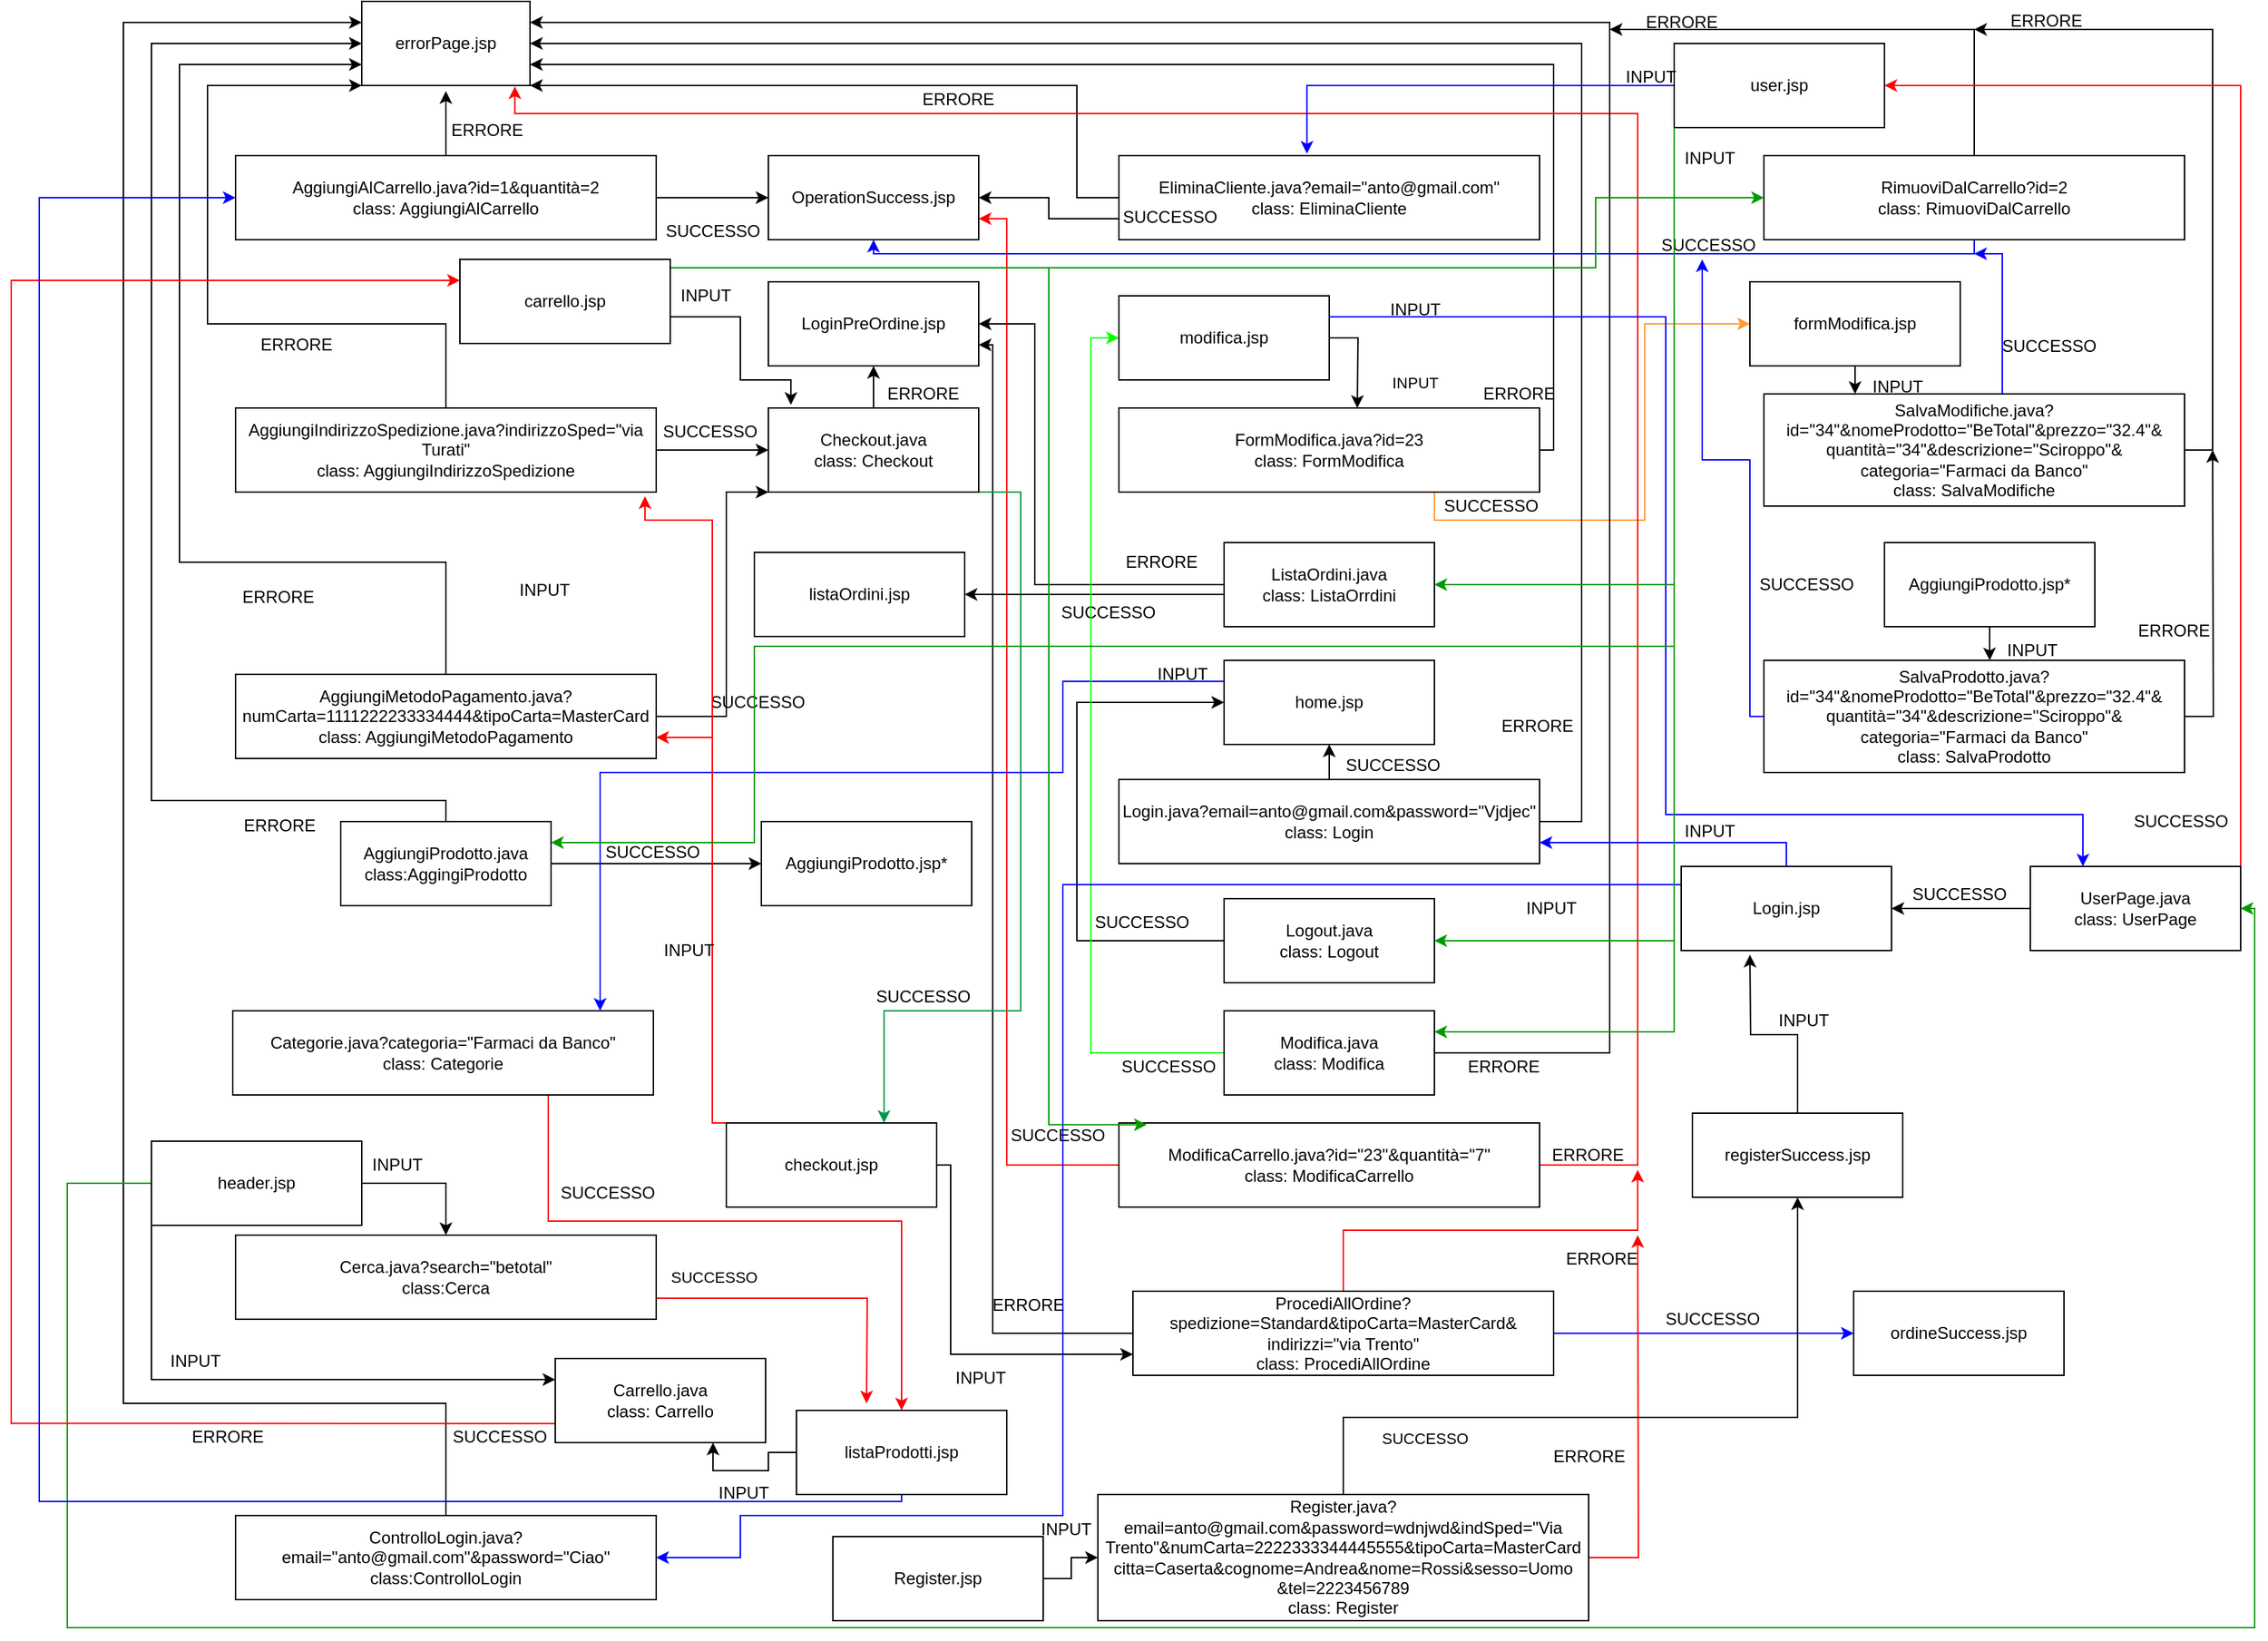 <mxfile version="13.5.3" type="device"><diagram id="qwDtFPv2YjQLfPh1vSu6" name="Page-1"><mxGraphModel dx="2076" dy="1136" grid="1" gridSize="10" guides="1" tooltips="1" connect="1" arrows="1" fold="1" page="1" pageScale="1" pageWidth="827" pageHeight="1169" math="0" shadow="0"><root><mxCell id="0"/><mxCell id="1" parent="0"/><mxCell id="EJEyVJTeIfEaGGzF9Opo-3" style="edgeStyle=orthogonalEdgeStyle;rounded=0;orthogonalLoop=1;jettySize=auto;html=1;" parent="1" source="EJEyVJTeIfEaGGzF9Opo-1" edge="1"><mxGeometry relative="1" as="geometry"><mxPoint x="360" y="64" as="targetPoint"/></mxGeometry></mxCell><mxCell id="EJEyVJTeIfEaGGzF9Opo-6" style="edgeStyle=orthogonalEdgeStyle;rounded=0;orthogonalLoop=1;jettySize=auto;html=1;entryX=0;entryY=0.5;entryDx=0;entryDy=0;" parent="1" source="EJEyVJTeIfEaGGzF9Opo-1" target="EJEyVJTeIfEaGGzF9Opo-5" edge="1"><mxGeometry relative="1" as="geometry"/></mxCell><mxCell id="EJEyVJTeIfEaGGzF9Opo-1" value="AggiungiAlCarrello.java?id=1&amp;amp;quantità=2&lt;br&gt;class: AggiungiAlCarrello" style="rounded=0;whiteSpace=wrap;html=1;" parent="1" vertex="1"><mxGeometry x="210" y="110" width="300" height="60" as="geometry"/></mxCell><mxCell id="EJEyVJTeIfEaGGzF9Opo-2" value="errorPage.jsp" style="rounded=0;whiteSpace=wrap;html=1;" parent="1" vertex="1"><mxGeometry x="300" width="120" height="60" as="geometry"/></mxCell><mxCell id="EJEyVJTeIfEaGGzF9Opo-4" value="ERRORE" style="text;html=1;align=center;verticalAlign=middle;resizable=0;points=[];autosize=1;" parent="1" vertex="1"><mxGeometry x="354" y="82" width="70" height="20" as="geometry"/></mxCell><mxCell id="EJEyVJTeIfEaGGzF9Opo-5" value="OperationSuccess.jsp" style="rounded=0;whiteSpace=wrap;html=1;" parent="1" vertex="1"><mxGeometry x="590" y="110" width="150" height="60" as="geometry"/></mxCell><mxCell id="EJEyVJTeIfEaGGzF9Opo-24" style="edgeStyle=orthogonalEdgeStyle;rounded=0;orthogonalLoop=1;jettySize=auto;html=1;entryX=0;entryY=0.5;entryDx=0;entryDy=0;" parent="1" source="EJEyVJTeIfEaGGzF9Opo-7" target="EJEyVJTeIfEaGGzF9Opo-23" edge="1"><mxGeometry relative="1" as="geometry"/></mxCell><mxCell id="EJEyVJTeIfEaGGzF9Opo-26" style="edgeStyle=orthogonalEdgeStyle;rounded=0;orthogonalLoop=1;jettySize=auto;html=1;entryX=0;entryY=1;entryDx=0;entryDy=0;" parent="1" source="EJEyVJTeIfEaGGzF9Opo-7" target="EJEyVJTeIfEaGGzF9Opo-2" edge="1"><mxGeometry relative="1" as="geometry"><Array as="points"><mxPoint x="360" y="230"/><mxPoint x="190" y="230"/><mxPoint x="190" y="60"/></Array></mxGeometry></mxCell><mxCell id="EJEyVJTeIfEaGGzF9Opo-7" value="AggiungiIndirizzoSpedizione.java?indirizzoSped=&quot;via Turati&quot;&lt;br&gt;class: AggiungiIndirizzoSpedizione" style="rounded=0;whiteSpace=wrap;html=1;" parent="1" vertex="1"><mxGeometry x="210" y="290" width="300" height="60" as="geometry"/></mxCell><mxCell id="EJEyVJTeIfEaGGzF9Opo-28" style="edgeStyle=orthogonalEdgeStyle;rounded=0;orthogonalLoop=1;jettySize=auto;html=1;entryX=0;entryY=0.75;entryDx=0;entryDy=0;exitX=0.5;exitY=0;exitDx=0;exitDy=0;" parent="1" source="EJEyVJTeIfEaGGzF9Opo-8" target="EJEyVJTeIfEaGGzF9Opo-2" edge="1"><mxGeometry relative="1" as="geometry"><mxPoint x="140" y="180" as="targetPoint"/><Array as="points"><mxPoint x="360" y="400"/><mxPoint x="170" y="400"/><mxPoint x="170" y="45"/></Array></mxGeometry></mxCell><mxCell id="EJEyVJTeIfEaGGzF9Opo-29" style="edgeStyle=orthogonalEdgeStyle;rounded=0;orthogonalLoop=1;jettySize=auto;html=1;entryX=0;entryY=1;entryDx=0;entryDy=0;" parent="1" source="EJEyVJTeIfEaGGzF9Opo-8" target="EJEyVJTeIfEaGGzF9Opo-23" edge="1"><mxGeometry relative="1" as="geometry"><Array as="points"><mxPoint x="560" y="510"/><mxPoint x="560" y="350"/></Array></mxGeometry></mxCell><mxCell id="EJEyVJTeIfEaGGzF9Opo-8" value="AggiungiMetodoPagamento.java?numCarta=1111222233334444&amp;amp;tipoCarta=MasterCard&lt;br&gt;class: AggiungiMetodoPagamento" style="rounded=0;whiteSpace=wrap;html=1;" parent="1" vertex="1"><mxGeometry x="210" y="480" width="300" height="60" as="geometry"/></mxCell><mxCell id="EJEyVJTeIfEaGGzF9Opo-9" value="SUCCESSO" style="text;html=1;align=center;verticalAlign=middle;resizable=0;points=[];autosize=1;" parent="1" vertex="1"><mxGeometry x="510" y="154" width="80" height="20" as="geometry"/></mxCell><mxCell id="TUQF8nTXsK0j0WPKvntI-4" style="edgeStyle=orthogonalEdgeStyle;rounded=0;orthogonalLoop=1;jettySize=auto;html=1;strokeColor=#FF0000;exitX=0.75;exitY=1;exitDx=0;exitDy=0;" parent="1" source="EJEyVJTeIfEaGGzF9Opo-10" target="EJEyVJTeIfEaGGzF9Opo-145" edge="1"><mxGeometry relative="1" as="geometry"><Array as="points"><mxPoint x="433" y="870"/><mxPoint x="685" y="870"/></Array></mxGeometry></mxCell><mxCell id="EJEyVJTeIfEaGGzF9Opo-10" value="Categorie.java?categoria=&quot;Farmaci da Banco&quot;&lt;br&gt;class: Categorie" style="rounded=0;whiteSpace=wrap;html=1;" parent="1" vertex="1"><mxGeometry x="208" y="720" width="300" height="60" as="geometry"/></mxCell><mxCell id="TUQF8nTXsK0j0WPKvntI-6" style="edgeStyle=orthogonalEdgeStyle;rounded=0;orthogonalLoop=1;jettySize=auto;html=1;exitX=1;exitY=0.75;exitDx=0;exitDy=0;strokeColor=#FF0000;" parent="1" source="EJEyVJTeIfEaGGzF9Opo-11" edge="1"><mxGeometry relative="1" as="geometry"><mxPoint x="660" y="1000" as="targetPoint"/></mxGeometry></mxCell><mxCell id="TUQF8nTXsK0j0WPKvntI-7" value="SUCCESSO" style="edgeLabel;html=1;align=center;verticalAlign=middle;resizable=0;points=[];" parent="TUQF8nTXsK0j0WPKvntI-6" vertex="1" connectable="0"><mxGeometry x="0.402" y="-127" relative="1" as="geometry"><mxPoint x="17" y="-22.14" as="offset"/></mxGeometry></mxCell><mxCell id="EJEyVJTeIfEaGGzF9Opo-11" value="Cerca.java?search=&quot;betotal&quot;&lt;br&gt;class:Cerca" style="rounded=0;whiteSpace=wrap;html=1;" parent="1" vertex="1"><mxGeometry x="210" y="880" width="300" height="60" as="geometry"/></mxCell><mxCell id="EJEyVJTeIfEaGGzF9Opo-41" style="edgeStyle=orthogonalEdgeStyle;rounded=0;orthogonalLoop=1;jettySize=auto;html=1;entryX=0;entryY=0.25;entryDx=0;entryDy=0;exitX=0.5;exitY=0;exitDx=0;exitDy=0;" parent="1" source="EJEyVJTeIfEaGGzF9Opo-12" target="EJEyVJTeIfEaGGzF9Opo-2" edge="1"><mxGeometry relative="1" as="geometry"><mxPoint x="120" y="180" as="targetPoint"/><Array as="points"><mxPoint x="360" y="1000"/><mxPoint x="130" y="1000"/><mxPoint x="130" y="15"/></Array></mxGeometry></mxCell><mxCell id="EJEyVJTeIfEaGGzF9Opo-12" value="ControlloLogin.java?email=&quot;anto@gmail.com&quot;&amp;amp;password=&quot;Ciao&quot;&lt;br&gt;class:ControlloLogin" style="rounded=0;whiteSpace=wrap;html=1;" parent="1" vertex="1"><mxGeometry x="210" y="1080" width="300" height="60" as="geometry"/></mxCell><mxCell id="EJEyVJTeIfEaGGzF9Opo-43" style="edgeStyle=orthogonalEdgeStyle;rounded=0;orthogonalLoop=1;jettySize=auto;html=1;entryX=1;entryY=1;entryDx=0;entryDy=0;" parent="1" source="EJEyVJTeIfEaGGzF9Opo-13" target="EJEyVJTeIfEaGGzF9Opo-2" edge="1"><mxGeometry relative="1" as="geometry"><mxPoint x="420" y="10" as="targetPoint"/><Array as="points"><mxPoint x="810" y="140"/><mxPoint x="810" y="60"/></Array></mxGeometry></mxCell><mxCell id="EJEyVJTeIfEaGGzF9Opo-45" style="edgeStyle=orthogonalEdgeStyle;rounded=0;orthogonalLoop=1;jettySize=auto;html=1;entryX=1;entryY=0.5;entryDx=0;entryDy=0;exitX=0;exitY=0.75;exitDx=0;exitDy=0;" parent="1" source="EJEyVJTeIfEaGGzF9Opo-13" target="EJEyVJTeIfEaGGzF9Opo-5" edge="1"><mxGeometry relative="1" as="geometry"/></mxCell><mxCell id="EJEyVJTeIfEaGGzF9Opo-13" value="EliminaCliente.java?email=&quot;anto@gmail.com&quot;&lt;br&gt;class: EliminaCliente" style="rounded=0;whiteSpace=wrap;html=1;" parent="1" vertex="1"><mxGeometry x="840" y="110" width="300" height="60" as="geometry"/></mxCell><mxCell id="EJEyVJTeIfEaGGzF9Opo-47" style="edgeStyle=orthogonalEdgeStyle;rounded=0;orthogonalLoop=1;jettySize=auto;html=1;entryX=1;entryY=0.75;entryDx=0;entryDy=0;" parent="1" source="EJEyVJTeIfEaGGzF9Opo-14" target="EJEyVJTeIfEaGGzF9Opo-2" edge="1"><mxGeometry relative="1" as="geometry"><Array as="points"><mxPoint x="1150" y="320"/><mxPoint x="1150" y="45"/></Array></mxGeometry></mxCell><mxCell id="TUQF8nTXsK0j0WPKvntI-11" style="edgeStyle=orthogonalEdgeStyle;rounded=0;orthogonalLoop=1;jettySize=auto;html=1;entryX=0;entryY=0.5;entryDx=0;entryDy=0;exitX=0.75;exitY=1;exitDx=0;exitDy=0;strokeColor=#FF9933;" parent="1" source="EJEyVJTeIfEaGGzF9Opo-14" target="EJEyVJTeIfEaGGzF9Opo-110" edge="1"><mxGeometry relative="1" as="geometry"/></mxCell><mxCell id="EJEyVJTeIfEaGGzF9Opo-14" value="FormModifica.java?id=23&lt;br&gt;class: FormModifica" style="rounded=0;whiteSpace=wrap;html=1;" parent="1" vertex="1"><mxGeometry x="840" y="290" width="300" height="60" as="geometry"/></mxCell><mxCell id="EJEyVJTeIfEaGGzF9Opo-54" style="edgeStyle=orthogonalEdgeStyle;rounded=0;orthogonalLoop=1;jettySize=auto;html=1;entryX=0.5;entryY=1;entryDx=0;entryDy=0;" parent="1" source="EJEyVJTeIfEaGGzF9Opo-15" target="EJEyVJTeIfEaGGzF9Opo-53" edge="1"><mxGeometry relative="1" as="geometry"/></mxCell><mxCell id="EJEyVJTeIfEaGGzF9Opo-56" style="edgeStyle=orthogonalEdgeStyle;rounded=0;orthogonalLoop=1;jettySize=auto;html=1;entryX=1;entryY=0.5;entryDx=0;entryDy=0;" parent="1" source="EJEyVJTeIfEaGGzF9Opo-15" target="EJEyVJTeIfEaGGzF9Opo-2" edge="1"><mxGeometry relative="1" as="geometry"><Array as="points"><mxPoint x="1170" y="585"/><mxPoint x="1170" y="30"/></Array></mxGeometry></mxCell><mxCell id="EJEyVJTeIfEaGGzF9Opo-15" value="Login.java?email=anto@gmail.com&amp;amp;password=&quot;Vjdjec&quot;&lt;br&gt;class: Login" style="rounded=0;whiteSpace=wrap;html=1;" parent="1" vertex="1"><mxGeometry x="840" y="555" width="300" height="60" as="geometry"/></mxCell><mxCell id="EJEyVJTeIfEaGGzF9Opo-67" style="edgeStyle=orthogonalEdgeStyle;rounded=0;orthogonalLoop=1;jettySize=auto;html=1;entryX=1;entryY=0.75;entryDx=0;entryDy=0;strokeColor=#FF0000;" parent="1" source="EJEyVJTeIfEaGGzF9Opo-16" target="EJEyVJTeIfEaGGzF9Opo-5" edge="1"><mxGeometry relative="1" as="geometry"><mxPoint x="740" y="470" as="targetPoint"/><Array as="points"><mxPoint x="760" y="830"/><mxPoint x="760" y="155"/></Array></mxGeometry></mxCell><mxCell id="EJEyVJTeIfEaGGzF9Opo-70" style="edgeStyle=orthogonalEdgeStyle;rounded=0;orthogonalLoop=1;jettySize=auto;html=1;strokeColor=#FF0000;entryX=0.91;entryY=1.01;entryDx=0;entryDy=0;entryPerimeter=0;" parent="1" source="EJEyVJTeIfEaGGzF9Opo-16" target="EJEyVJTeIfEaGGzF9Opo-2" edge="1"><mxGeometry relative="1" as="geometry"><mxPoint x="980" y="200" as="targetPoint"/><Array as="points"><mxPoint x="1210" y="830"/><mxPoint x="1210" y="80"/><mxPoint x="409" y="80"/></Array></mxGeometry></mxCell><mxCell id="EJEyVJTeIfEaGGzF9Opo-16" value="ModificaCarrello.java?id=&quot;23&quot;&amp;amp;quantità=&quot;7&quot;&lt;br&gt;class: ModificaCarrello" style="rounded=0;whiteSpace=wrap;html=1;" parent="1" vertex="1"><mxGeometry x="840" y="800" width="300" height="60" as="geometry"/></mxCell><mxCell id="EJEyVJTeIfEaGGzF9Opo-72" style="edgeStyle=orthogonalEdgeStyle;rounded=0;orthogonalLoop=1;jettySize=auto;html=1;strokeColor=#000000;entryX=1;entryY=0.75;entryDx=0;entryDy=0;" parent="1" source="EJEyVJTeIfEaGGzF9Opo-17" target="EJEyVJTeIfEaGGzF9Opo-38" edge="1"><mxGeometry relative="1" as="geometry"><mxPoint x="740" y="580" as="targetPoint"/><Array as="points"><mxPoint x="750" y="950"/><mxPoint x="750" y="245"/></Array></mxGeometry></mxCell><mxCell id="EJEyVJTeIfEaGGzF9Opo-76" style="edgeStyle=orthogonalEdgeStyle;rounded=0;orthogonalLoop=1;jettySize=auto;html=1;entryX=1.014;entryY=1.02;entryDx=0;entryDy=0;entryPerimeter=0;strokeColor=#FF0000;" parent="1" source="EJEyVJTeIfEaGGzF9Opo-17" target="EJEyVJTeIfEaGGzF9Opo-71" edge="1"><mxGeometry relative="1" as="geometry"/></mxCell><mxCell id="TUQF8nTXsK0j0WPKvntI-24" style="edgeStyle=orthogonalEdgeStyle;rounded=0;orthogonalLoop=1;jettySize=auto;html=1;strokeColor=#0000FF;" parent="1" source="EJEyVJTeIfEaGGzF9Opo-17" target="TUQF8nTXsK0j0WPKvntI-23" edge="1"><mxGeometry relative="1" as="geometry"/></mxCell><mxCell id="EJEyVJTeIfEaGGzF9Opo-17" value="ProcediAllOrdine?spedizione=Standard&amp;amp;tipoCarta=MasterCard&amp;amp;&lt;br&gt;indirizzi=&quot;via Trento&quot;&lt;br&gt;class: ProcediAllOrdine" style="rounded=0;whiteSpace=wrap;html=1;" parent="1" vertex="1"><mxGeometry x="850" y="920" width="300" height="60" as="geometry"/></mxCell><mxCell id="EJEyVJTeIfEaGGzF9Opo-78" style="edgeStyle=orthogonalEdgeStyle;rounded=0;orthogonalLoop=1;jettySize=auto;html=1;strokeColor=#FF0000;" parent="1" source="EJEyVJTeIfEaGGzF9Opo-19" edge="1"><mxGeometry relative="1" as="geometry"><mxPoint x="1210" y="880" as="targetPoint"/></mxGeometry></mxCell><mxCell id="EJEyVJTeIfEaGGzF9Opo-19" value="Register.java?email=anto@gmail.com&amp;amp;password=wdnjwd&amp;amp;indSped=&quot;Via Trento&quot;&amp;amp;numCarta=2222333344445555&amp;amp;tipoCarta=MasterCard&lt;br&gt;citta=Caserta&amp;amp;cognome=Andrea&amp;amp;nome=Rossi&amp;amp;sesso=Uomo&lt;br&gt;&amp;amp;tel=2223456789&lt;br&gt;class: Register" style="rounded=0;whiteSpace=wrap;html=1;" parent="1" vertex="1"><mxGeometry x="825" y="1065" width="350" height="90" as="geometry"/></mxCell><mxCell id="EJEyVJTeIfEaGGzF9Opo-80" style="edgeStyle=orthogonalEdgeStyle;rounded=0;orthogonalLoop=1;jettySize=auto;html=1;strokeColor=#000000;exitX=0.5;exitY=0;exitDx=0;exitDy=0;" parent="1" source="EJEyVJTeIfEaGGzF9Opo-20" edge="1"><mxGeometry relative="1" as="geometry"><mxPoint x="1190" y="20" as="targetPoint"/><Array as="points"><mxPoint x="1450" y="20"/></Array></mxGeometry></mxCell><mxCell id="EJEyVJTeIfEaGGzF9Opo-82" style="edgeStyle=orthogonalEdgeStyle;rounded=0;orthogonalLoop=1;jettySize=auto;html=1;entryX=0.5;entryY=1;entryDx=0;entryDy=0;strokeColor=#0000FF;" parent="1" source="EJEyVJTeIfEaGGzF9Opo-20" target="EJEyVJTeIfEaGGzF9Opo-5" edge="1"><mxGeometry relative="1" as="geometry"><Array as="points"><mxPoint x="1450" y="180"/><mxPoint x="665" y="180"/></Array></mxGeometry></mxCell><mxCell id="EJEyVJTeIfEaGGzF9Opo-20" value="RimuoviDalCarrello?id=2&lt;br&gt;class: RimuoviDalCarrello" style="rounded=0;whiteSpace=wrap;html=1;" parent="1" vertex="1"><mxGeometry x="1300" y="110" width="300" height="60" as="geometry"/></mxCell><mxCell id="EJEyVJTeIfEaGGzF9Opo-84" style="edgeStyle=orthogonalEdgeStyle;rounded=0;orthogonalLoop=1;jettySize=auto;html=1;strokeColor=#000000;exitX=1;exitY=0.5;exitDx=0;exitDy=0;" parent="1" source="EJEyVJTeIfEaGGzF9Opo-21" edge="1"><mxGeometry relative="1" as="geometry"><mxPoint x="1450" y="20" as="targetPoint"/><Array as="points"><mxPoint x="1620" y="320"/><mxPoint x="1620" y="20"/></Array></mxGeometry></mxCell><mxCell id="EJEyVJTeIfEaGGzF9Opo-86" style="edgeStyle=orthogonalEdgeStyle;rounded=0;orthogonalLoop=1;jettySize=auto;html=1;strokeColor=#0000FF;" parent="1" source="EJEyVJTeIfEaGGzF9Opo-21" edge="1"><mxGeometry relative="1" as="geometry"><mxPoint x="1450" y="180" as="targetPoint"/><Array as="points"><mxPoint x="1470" y="180"/></Array></mxGeometry></mxCell><mxCell id="EJEyVJTeIfEaGGzF9Opo-21" value="SalvaModifiche.java?id=&quot;34&quot;&amp;amp;nomeProdotto=&quot;BeTotal&quot;&amp;amp;prezzo=&quot;32.4&quot;&amp;amp;&lt;br&gt;quantità=&quot;34&quot;&amp;amp;descrizione=&quot;Sciroppo&quot;&amp;amp;&lt;br&gt;categoria=&quot;Farmaci da Banco&quot;&lt;br&gt;class: SalvaModifiche" style="rounded=0;whiteSpace=wrap;html=1;" parent="1" vertex="1"><mxGeometry x="1300" y="280" width="300" height="80" as="geometry"/></mxCell><mxCell id="EJEyVJTeIfEaGGzF9Opo-88" style="edgeStyle=orthogonalEdgeStyle;rounded=0;orthogonalLoop=1;jettySize=auto;html=1;strokeColor=#000000;" parent="1" source="EJEyVJTeIfEaGGzF9Opo-22" edge="1"><mxGeometry relative="1" as="geometry"><mxPoint x="1620" y="320" as="targetPoint"/></mxGeometry></mxCell><mxCell id="EJEyVJTeIfEaGGzF9Opo-90" style="edgeStyle=orthogonalEdgeStyle;rounded=0;orthogonalLoop=1;jettySize=auto;html=1;strokeColor=#0000FF;" parent="1" source="EJEyVJTeIfEaGGzF9Opo-22" target="EJEyVJTeIfEaGGzF9Opo-83" edge="1"><mxGeometry relative="1" as="geometry"><Array as="points"><mxPoint x="1290" y="510"/><mxPoint x="1290" y="327"/><mxPoint x="1256" y="327"/></Array></mxGeometry></mxCell><mxCell id="EJEyVJTeIfEaGGzF9Opo-22" value="SalvaProdotto.java?id=&quot;34&quot;&amp;amp;nomeProdotto=&quot;BeTotal&quot;&amp;amp;prezzo=&quot;32.4&quot;&amp;amp;&lt;br&gt;quantità=&quot;34&quot;&amp;amp;descrizione=&quot;Sciroppo&quot;&amp;amp;&lt;br&gt;categoria=&quot;Farmaci da Banco&quot;&lt;br&gt;class: SalvaProdotto" style="rounded=0;whiteSpace=wrap;html=1;" parent="1" vertex="1"><mxGeometry x="1300" y="470" width="300" height="80" as="geometry"/></mxCell><mxCell id="EJEyVJTeIfEaGGzF9Opo-39" style="edgeStyle=orthogonalEdgeStyle;rounded=0;orthogonalLoop=1;jettySize=auto;html=1;entryX=0.5;entryY=1;entryDx=0;entryDy=0;" parent="1" source="EJEyVJTeIfEaGGzF9Opo-23" target="EJEyVJTeIfEaGGzF9Opo-38" edge="1"><mxGeometry relative="1" as="geometry"/></mxCell><mxCell id="TUQF8nTXsK0j0WPKvntI-8" style="edgeStyle=orthogonalEdgeStyle;rounded=0;orthogonalLoop=1;jettySize=auto;html=1;exitX=0.75;exitY=1;exitDx=0;exitDy=0;entryX=0.75;entryY=0;entryDx=0;entryDy=0;strokeColor=#00994D;" parent="1" source="EJEyVJTeIfEaGGzF9Opo-23" target="EJEyVJTeIfEaGGzF9Opo-99" edge="1"><mxGeometry relative="1" as="geometry"><Array as="points"><mxPoint x="770" y="350"/><mxPoint x="770" y="720"/><mxPoint x="673" y="720"/></Array></mxGeometry></mxCell><mxCell id="EJEyVJTeIfEaGGzF9Opo-23" value="Checkout.java&lt;br&gt;class: Checkout" style="rounded=0;whiteSpace=wrap;html=1;" parent="1" vertex="1"><mxGeometry x="590" y="290" width="150" height="60" as="geometry"/></mxCell><mxCell id="EJEyVJTeIfEaGGzF9Opo-25" value="SUCCESSO" style="text;html=1;align=center;verticalAlign=middle;resizable=0;points=[];autosize=1;" parent="1" vertex="1"><mxGeometry x="508" y="297" width="80" height="20" as="geometry"/></mxCell><mxCell id="EJEyVJTeIfEaGGzF9Opo-27" value="ERRORE" style="text;html=1;align=center;verticalAlign=middle;resizable=0;points=[];autosize=1;" parent="1" vertex="1"><mxGeometry x="218" y="235" width="70" height="20" as="geometry"/></mxCell><mxCell id="EJEyVJTeIfEaGGzF9Opo-30" value="ERRORE" style="text;html=1;align=center;verticalAlign=middle;resizable=0;points=[];autosize=1;" parent="1" vertex="1"><mxGeometry x="205" y="415" width="70" height="20" as="geometry"/></mxCell><mxCell id="EJEyVJTeIfEaGGzF9Opo-31" value="SUCCESSO" style="text;html=1;align=center;verticalAlign=middle;resizable=0;points=[];autosize=1;" parent="1" vertex="1"><mxGeometry x="542" y="490" width="80" height="20" as="geometry"/></mxCell><mxCell id="EJEyVJTeIfEaGGzF9Opo-34" style="edgeStyle=orthogonalEdgeStyle;rounded=0;orthogonalLoop=1;jettySize=auto;html=1;entryX=0;entryY=0.5;entryDx=0;entryDy=0;" parent="1" source="EJEyVJTeIfEaGGzF9Opo-32" target="EJEyVJTeIfEaGGzF9Opo-33" edge="1"><mxGeometry relative="1" as="geometry"/></mxCell><mxCell id="EJEyVJTeIfEaGGzF9Opo-35" style="edgeStyle=orthogonalEdgeStyle;rounded=0;orthogonalLoop=1;jettySize=auto;html=1;entryX=0;entryY=0.5;entryDx=0;entryDy=0;" parent="1" source="EJEyVJTeIfEaGGzF9Opo-32" target="EJEyVJTeIfEaGGzF9Opo-2" edge="1"><mxGeometry relative="1" as="geometry"><mxPoint x="90" y="20" as="targetPoint"/><Array as="points"><mxPoint x="360" y="570"/><mxPoint x="150" y="570"/><mxPoint x="150" y="30"/></Array></mxGeometry></mxCell><mxCell id="EJEyVJTeIfEaGGzF9Opo-32" value="AggiungiProdotto.java&lt;br&gt;class:AggingiProdotto" style="rounded=0;whiteSpace=wrap;html=1;" parent="1" vertex="1"><mxGeometry x="285" y="585" width="150" height="60" as="geometry"/></mxCell><mxCell id="EJEyVJTeIfEaGGzF9Opo-33" value="AggiungiProdotto.jsp*" style="rounded=0;whiteSpace=wrap;html=1;" parent="1" vertex="1"><mxGeometry x="585" y="585" width="150" height="60" as="geometry"/></mxCell><mxCell id="EJEyVJTeIfEaGGzF9Opo-36" value="ERRORE" style="text;html=1;align=center;verticalAlign=middle;resizable=0;points=[];autosize=1;" parent="1" vertex="1"><mxGeometry x="206" y="578" width="70" height="20" as="geometry"/></mxCell><mxCell id="EJEyVJTeIfEaGGzF9Opo-37" value="SUCCESSO" style="text;html=1;align=center;verticalAlign=middle;resizable=0;points=[];autosize=1;" parent="1" vertex="1"><mxGeometry x="467" y="597" width="80" height="20" as="geometry"/></mxCell><mxCell id="EJEyVJTeIfEaGGzF9Opo-38" value="LoginPreOrdine.jsp" style="rounded=0;whiteSpace=wrap;html=1;" parent="1" vertex="1"><mxGeometry x="590" y="200" width="150" height="60" as="geometry"/></mxCell><mxCell id="EJEyVJTeIfEaGGzF9Opo-40" value="ERRORE" style="text;html=1;align=center;verticalAlign=middle;resizable=0;points=[];autosize=1;" parent="1" vertex="1"><mxGeometry x="665" y="270" width="70" height="20" as="geometry"/></mxCell><mxCell id="EJEyVJTeIfEaGGzF9Opo-42" value="ERRORE" style="text;html=1;align=center;verticalAlign=middle;resizable=0;points=[];autosize=1;" parent="1" vertex="1"><mxGeometry x="169" y="1014" width="70" height="20" as="geometry"/></mxCell><mxCell id="EJEyVJTeIfEaGGzF9Opo-44" value="ERRORE" style="text;html=1;align=center;verticalAlign=middle;resizable=0;points=[];autosize=1;" parent="1" vertex="1"><mxGeometry x="690" y="60" width="70" height="20" as="geometry"/></mxCell><mxCell id="EJEyVJTeIfEaGGzF9Opo-46" value="SUCCESSO" style="text;html=1;align=center;verticalAlign=middle;resizable=0;points=[];autosize=1;" parent="1" vertex="1"><mxGeometry x="836" y="144" width="80" height="20" as="geometry"/></mxCell><mxCell id="EJEyVJTeIfEaGGzF9Opo-48" value="ERRORE" style="text;html=1;align=center;verticalAlign=middle;resizable=0;points=[];autosize=1;" parent="1" vertex="1"><mxGeometry x="1090" y="270" width="70" height="20" as="geometry"/></mxCell><mxCell id="EJEyVJTeIfEaGGzF9Opo-50" style="edgeStyle=orthogonalEdgeStyle;rounded=0;orthogonalLoop=1;jettySize=auto;html=1;entryX=1;entryY=0.5;entryDx=0;entryDy=0;" parent="1" source="EJEyVJTeIfEaGGzF9Opo-49" target="EJEyVJTeIfEaGGzF9Opo-38" edge="1"><mxGeometry relative="1" as="geometry"><Array as="points"><mxPoint x="780" y="416"/><mxPoint x="780" y="230"/></Array></mxGeometry></mxCell><mxCell id="TUQF8nTXsK0j0WPKvntI-14" style="edgeStyle=orthogonalEdgeStyle;rounded=0;orthogonalLoop=1;jettySize=auto;html=1;entryX=1;entryY=0.5;entryDx=0;entryDy=0;" parent="1" source="EJEyVJTeIfEaGGzF9Opo-49" target="TUQF8nTXsK0j0WPKvntI-13" edge="1"><mxGeometry relative="1" as="geometry"><Array as="points"><mxPoint x="870" y="423"/><mxPoint x="870" y="423"/></Array></mxGeometry></mxCell><mxCell id="EJEyVJTeIfEaGGzF9Opo-49" value="ListaOrdini.java&lt;br&gt;class: ListaOrrdini" style="rounded=0;whiteSpace=wrap;html=1;" parent="1" vertex="1"><mxGeometry x="915" y="386" width="150" height="60" as="geometry"/></mxCell><mxCell id="EJEyVJTeIfEaGGzF9Opo-51" value="SUCCESSO" style="text;html=1;align=center;verticalAlign=middle;resizable=0;points=[];autosize=1;" parent="1" vertex="1"><mxGeometry x="792" y="426" width="80" height="20" as="geometry"/></mxCell><mxCell id="EJEyVJTeIfEaGGzF9Opo-117" style="edgeStyle=orthogonalEdgeStyle;rounded=0;orthogonalLoop=1;jettySize=auto;html=1;exitX=0;exitY=0.25;exitDx=0;exitDy=0;strokeColor=#0000FF;" parent="1" source="EJEyVJTeIfEaGGzF9Opo-53" edge="1"><mxGeometry relative="1" as="geometry"><mxPoint x="470" y="720" as="targetPoint"/><Array as="points"><mxPoint x="800" y="485"/><mxPoint x="800" y="550"/><mxPoint x="470" y="550"/><mxPoint x="470" y="720"/></Array></mxGeometry></mxCell><mxCell id="EJEyVJTeIfEaGGzF9Opo-53" value="home.jsp" style="rounded=0;whiteSpace=wrap;html=1;" parent="1" vertex="1"><mxGeometry x="915" y="470" width="150" height="60" as="geometry"/></mxCell><mxCell id="EJEyVJTeIfEaGGzF9Opo-55" value="SUCCESSO" style="text;html=1;align=center;verticalAlign=middle;resizable=0;points=[];autosize=1;" parent="1" vertex="1"><mxGeometry x="995" y="535" width="80" height="20" as="geometry"/></mxCell><mxCell id="EJEyVJTeIfEaGGzF9Opo-57" value="ERRORE" style="text;html=1;align=center;verticalAlign=middle;resizable=0;points=[];autosize=1;" parent="1" vertex="1"><mxGeometry x="1103" y="507" width="70" height="20" as="geometry"/></mxCell><mxCell id="EJEyVJTeIfEaGGzF9Opo-60" style="edgeStyle=orthogonalEdgeStyle;rounded=0;orthogonalLoop=1;jettySize=auto;html=1;entryX=0;entryY=0.5;entryDx=0;entryDy=0;" parent="1" source="EJEyVJTeIfEaGGzF9Opo-59" target="EJEyVJTeIfEaGGzF9Opo-53" edge="1"><mxGeometry relative="1" as="geometry"><Array as="points"><mxPoint x="810" y="670"/><mxPoint x="810" y="500"/></Array></mxGeometry></mxCell><mxCell id="EJEyVJTeIfEaGGzF9Opo-59" value="Logout.java&lt;br&gt;class: Logout" style="rounded=0;whiteSpace=wrap;html=1;" parent="1" vertex="1"><mxGeometry x="915" y="640" width="150" height="60" as="geometry"/></mxCell><mxCell id="EJEyVJTeIfEaGGzF9Opo-61" value="SUCCESSO" style="text;html=1;align=center;verticalAlign=middle;resizable=0;points=[];autosize=1;" parent="1" vertex="1"><mxGeometry x="816" y="647" width="80" height="20" as="geometry"/></mxCell><mxCell id="EJEyVJTeIfEaGGzF9Opo-64" style="edgeStyle=orthogonalEdgeStyle;rounded=0;orthogonalLoop=1;jettySize=auto;html=1;entryX=1;entryY=0.25;entryDx=0;entryDy=0;" parent="1" source="EJEyVJTeIfEaGGzF9Opo-63" target="EJEyVJTeIfEaGGzF9Opo-2" edge="1"><mxGeometry relative="1" as="geometry"><mxPoint x="1010" y="230" as="targetPoint"/><Array as="points"><mxPoint x="1190" y="750"/><mxPoint x="1190" y="15"/></Array></mxGeometry></mxCell><mxCell id="TUQF8nTXsK0j0WPKvntI-15" style="edgeStyle=orthogonalEdgeStyle;rounded=0;orthogonalLoop=1;jettySize=auto;html=1;entryX=0;entryY=0.5;entryDx=0;entryDy=0;strokeColor=#00FF00;" parent="1" source="EJEyVJTeIfEaGGzF9Opo-63" target="EJEyVJTeIfEaGGzF9Opo-121" edge="1"><mxGeometry relative="1" as="geometry"><Array as="points"><mxPoint x="820" y="750"/><mxPoint x="820" y="240"/></Array></mxGeometry></mxCell><mxCell id="EJEyVJTeIfEaGGzF9Opo-63" value="Modifica.java&lt;br&gt;class: Modifica" style="rounded=0;whiteSpace=wrap;html=1;" parent="1" vertex="1"><mxGeometry x="915" y="720" width="150" height="60" as="geometry"/></mxCell><mxCell id="EJEyVJTeIfEaGGzF9Opo-66" value="ERRORE" style="text;html=1;align=center;verticalAlign=middle;resizable=0;points=[];autosize=1;" parent="1" vertex="1"><mxGeometry x="1079" y="750" width="70" height="20" as="geometry"/></mxCell><mxCell id="EJEyVJTeIfEaGGzF9Opo-68" value="SUCCESSO" style="text;html=1;align=center;verticalAlign=middle;resizable=0;points=[];autosize=1;" parent="1" vertex="1"><mxGeometry x="756" y="799" width="80" height="20" as="geometry"/></mxCell><mxCell id="EJEyVJTeIfEaGGzF9Opo-71" value="ERRORE" style="text;html=1;align=center;verticalAlign=middle;resizable=0;points=[];autosize=1;" parent="1" vertex="1"><mxGeometry x="1139" y="813" width="70" height="20" as="geometry"/></mxCell><mxCell id="EJEyVJTeIfEaGGzF9Opo-73" value="ERRORE" style="text;html=1;align=center;verticalAlign=middle;resizable=0;points=[];autosize=1;" parent="1" vertex="1"><mxGeometry x="740" y="920" width="70" height="20" as="geometry"/></mxCell><mxCell id="EJEyVJTeIfEaGGzF9Opo-77" value="ERRORE" style="text;html=1;align=center;verticalAlign=middle;resizable=0;points=[];autosize=1;" parent="1" vertex="1"><mxGeometry x="1149" y="887" width="70" height="20" as="geometry"/></mxCell><mxCell id="EJEyVJTeIfEaGGzF9Opo-79" value="ERRORE" style="text;html=1;align=center;verticalAlign=middle;resizable=0;points=[];autosize=1;" parent="1" vertex="1"><mxGeometry x="1140" y="1028" width="70" height="20" as="geometry"/></mxCell><mxCell id="EJEyVJTeIfEaGGzF9Opo-81" value="ERRORE" style="text;html=1;align=center;verticalAlign=middle;resizable=0;points=[];autosize=1;" parent="1" vertex="1"><mxGeometry x="1206" y="5" width="70" height="20" as="geometry"/></mxCell><mxCell id="EJEyVJTeIfEaGGzF9Opo-83" value="SUCCESSO" style="text;html=1;align=center;verticalAlign=middle;resizable=0;points=[];autosize=1;" parent="1" vertex="1"><mxGeometry x="1220" y="164" width="80" height="20" as="geometry"/></mxCell><mxCell id="EJEyVJTeIfEaGGzF9Opo-85" value="ERRORE" style="text;html=1;align=center;verticalAlign=middle;resizable=0;points=[];autosize=1;" parent="1" vertex="1"><mxGeometry x="1466" y="4" width="70" height="20" as="geometry"/></mxCell><mxCell id="EJEyVJTeIfEaGGzF9Opo-87" value="SUCCESSO" style="text;html=1;align=center;verticalAlign=middle;resizable=0;points=[];autosize=1;" parent="1" vertex="1"><mxGeometry x="1463" y="236" width="80" height="20" as="geometry"/></mxCell><mxCell id="EJEyVJTeIfEaGGzF9Opo-89" value="ERRORE" style="text;html=1;align=center;verticalAlign=middle;resizable=0;points=[];autosize=1;" parent="1" vertex="1"><mxGeometry x="1557" y="439" width="70" height="20" as="geometry"/></mxCell><mxCell id="EJEyVJTeIfEaGGzF9Opo-91" value="SUCCESSO" style="text;html=1;align=center;verticalAlign=middle;resizable=0;points=[];autosize=1;" parent="1" vertex="1"><mxGeometry x="1290" y="406" width="80" height="20" as="geometry"/></mxCell><mxCell id="EJEyVJTeIfEaGGzF9Opo-94" style="edgeStyle=orthogonalEdgeStyle;rounded=0;orthogonalLoop=1;jettySize=auto;html=1;entryX=1;entryY=0.5;entryDx=0;entryDy=0;strokeColor=#000000;" parent="1" source="EJEyVJTeIfEaGGzF9Opo-92" target="EJEyVJTeIfEaGGzF9Opo-93" edge="1"><mxGeometry relative="1" as="geometry"/></mxCell><mxCell id="TUQF8nTXsK0j0WPKvntI-21" style="edgeStyle=orthogonalEdgeStyle;rounded=0;orthogonalLoop=1;jettySize=auto;html=1;entryX=1;entryY=0.5;entryDx=0;entryDy=0;strokeColor=#FF0000;" parent="1" source="EJEyVJTeIfEaGGzF9Opo-92" target="EJEyVJTeIfEaGGzF9Opo-127" edge="1"><mxGeometry relative="1" as="geometry"><Array as="points"><mxPoint x="1640" y="60"/></Array></mxGeometry></mxCell><mxCell id="EJEyVJTeIfEaGGzF9Opo-92" value="UserPage.java&lt;br&gt;class: UserPage" style="rounded=0;whiteSpace=wrap;html=1;" parent="1" vertex="1"><mxGeometry x="1490" y="617" width="150" height="60" as="geometry"/></mxCell><mxCell id="EJEyVJTeIfEaGGzF9Opo-119" style="edgeStyle=orthogonalEdgeStyle;rounded=0;orthogonalLoop=1;jettySize=auto;html=1;entryX=1;entryY=0.75;entryDx=0;entryDy=0;strokeColor=#0000FF;exitX=0.5;exitY=0;exitDx=0;exitDy=0;" parent="1" source="EJEyVJTeIfEaGGzF9Opo-93" target="EJEyVJTeIfEaGGzF9Opo-15" edge="1"><mxGeometry relative="1" as="geometry"><Array as="points"><mxPoint x="1316" y="600"/></Array></mxGeometry></mxCell><mxCell id="JQZs09NJDhpeIAUpShlu-6" style="edgeStyle=orthogonalEdgeStyle;rounded=0;orthogonalLoop=1;jettySize=auto;html=1;entryX=1;entryY=0.5;entryDx=0;entryDy=0;strokeColor=#0000FF;" edge="1" parent="1" source="EJEyVJTeIfEaGGzF9Opo-93" target="EJEyVJTeIfEaGGzF9Opo-12"><mxGeometry relative="1" as="geometry"><Array as="points"><mxPoint x="800" y="630"/><mxPoint x="800" y="1080"/><mxPoint x="570" y="1080"/><mxPoint x="570" y="1110"/></Array></mxGeometry></mxCell><mxCell id="EJEyVJTeIfEaGGzF9Opo-93" value="Login.jsp" style="rounded=0;whiteSpace=wrap;html=1;" parent="1" vertex="1"><mxGeometry x="1241" y="617" width="150" height="60" as="geometry"/></mxCell><mxCell id="EJEyVJTeIfEaGGzF9Opo-95" value="SUCCESSO" style="text;html=1;align=center;verticalAlign=middle;resizable=0;points=[];autosize=1;" parent="1" vertex="1"><mxGeometry x="1399" y="627" width="80" height="20" as="geometry"/></mxCell><mxCell id="EJEyVJTeIfEaGGzF9Opo-97" style="edgeStyle=orthogonalEdgeStyle;rounded=0;orthogonalLoop=1;jettySize=auto;html=1;entryX=0.537;entryY=0;entryDx=0;entryDy=0;entryPerimeter=0;strokeColor=#000000;" parent="1" source="EJEyVJTeIfEaGGzF9Opo-96" target="EJEyVJTeIfEaGGzF9Opo-22" edge="1"><mxGeometry relative="1" as="geometry"/></mxCell><mxCell id="EJEyVJTeIfEaGGzF9Opo-96" value="AggiungiProdotto.jsp*" style="rounded=0;whiteSpace=wrap;html=1;" parent="1" vertex="1"><mxGeometry x="1386" y="386" width="150" height="60" as="geometry"/></mxCell><mxCell id="EJEyVJTeIfEaGGzF9Opo-98" value="INPUT" style="text;html=1;align=center;verticalAlign=middle;resizable=0;points=[];autosize=1;" parent="1" vertex="1"><mxGeometry x="1466" y="453" width="50" height="20" as="geometry"/></mxCell><mxCell id="EJEyVJTeIfEaGGzF9Opo-100" style="edgeStyle=orthogonalEdgeStyle;rounded=0;orthogonalLoop=1;jettySize=auto;html=1;entryX=0;entryY=0.75;entryDx=0;entryDy=0;strokeColor=#000000;" parent="1" source="EJEyVJTeIfEaGGzF9Opo-99" target="EJEyVJTeIfEaGGzF9Opo-17" edge="1"><mxGeometry relative="1" as="geometry"><Array as="points"><mxPoint x="720" y="830"/><mxPoint x="720" y="965"/></Array></mxGeometry></mxCell><mxCell id="EJEyVJTeIfEaGGzF9Opo-104" style="edgeStyle=orthogonalEdgeStyle;rounded=0;orthogonalLoop=1;jettySize=auto;html=1;entryX=1;entryY=0.75;entryDx=0;entryDy=0;strokeColor=#FF0000;exitX=0.5;exitY=0;exitDx=0;exitDy=0;" parent="1" source="EJEyVJTeIfEaGGzF9Opo-99" target="EJEyVJTeIfEaGGzF9Opo-8" edge="1"><mxGeometry relative="1" as="geometry"><Array as="points"><mxPoint x="550" y="800"/><mxPoint x="550" y="525"/></Array></mxGeometry></mxCell><mxCell id="EJEyVJTeIfEaGGzF9Opo-106" style="edgeStyle=orthogonalEdgeStyle;rounded=0;orthogonalLoop=1;jettySize=auto;html=1;strokeColor=#FF0000;exitX=0.5;exitY=0;exitDx=0;exitDy=0;" parent="1" source="EJEyVJTeIfEaGGzF9Opo-99" edge="1"><mxGeometry relative="1" as="geometry"><mxPoint x="502" y="353" as="targetPoint"/><Array as="points"><mxPoint x="550" y="800"/><mxPoint x="550" y="370"/><mxPoint x="502" y="370"/></Array></mxGeometry></mxCell><mxCell id="EJEyVJTeIfEaGGzF9Opo-99" value="checkout.jsp" style="rounded=0;whiteSpace=wrap;html=1;" parent="1" vertex="1"><mxGeometry x="560" y="800" width="150" height="60" as="geometry"/></mxCell><mxCell id="EJEyVJTeIfEaGGzF9Opo-101" value="INPUT" style="text;html=1;align=center;verticalAlign=middle;resizable=0;points=[];autosize=1;" parent="1" vertex="1"><mxGeometry x="716" y="972" width="50" height="20" as="geometry"/></mxCell><mxCell id="EJEyVJTeIfEaGGzF9Opo-105" value="INPUT" style="text;html=1;align=center;verticalAlign=middle;resizable=0;points=[];autosize=1;" parent="1" vertex="1"><mxGeometry x="508" y="667" width="50" height="20" as="geometry"/></mxCell><mxCell id="EJEyVJTeIfEaGGzF9Opo-112" style="edgeStyle=orthogonalEdgeStyle;rounded=0;orthogonalLoop=1;jettySize=auto;html=1;entryX=0.217;entryY=0;entryDx=0;entryDy=0;entryPerimeter=0;strokeColor=#000000;" parent="1" source="EJEyVJTeIfEaGGzF9Opo-110" target="EJEyVJTeIfEaGGzF9Opo-21" edge="1"><mxGeometry relative="1" as="geometry"/></mxCell><mxCell id="EJEyVJTeIfEaGGzF9Opo-110" value="formModifica.jsp" style="rounded=0;whiteSpace=wrap;html=1;" parent="1" vertex="1"><mxGeometry x="1290" y="200" width="150" height="60" as="geometry"/></mxCell><mxCell id="EJEyVJTeIfEaGGzF9Opo-113" value="INPUT" style="text;html=1;align=center;verticalAlign=middle;resizable=0;points=[];autosize=1;" parent="1" vertex="1"><mxGeometry x="1370" y="265" width="50" height="20" as="geometry"/></mxCell><mxCell id="EJEyVJTeIfEaGGzF9Opo-115" style="edgeStyle=orthogonalEdgeStyle;rounded=0;orthogonalLoop=1;jettySize=auto;html=1;strokeColor=#000000;exitX=1;exitY=0.5;exitDx=0;exitDy=0;" parent="1" source="EJEyVJTeIfEaGGzF9Opo-114" target="EJEyVJTeIfEaGGzF9Opo-11" edge="1"><mxGeometry relative="1" as="geometry"/></mxCell><mxCell id="TUQF8nTXsK0j0WPKvntI-34" style="edgeStyle=orthogonalEdgeStyle;rounded=0;orthogonalLoop=1;jettySize=auto;html=1;exitX=0;exitY=1;exitDx=0;exitDy=0;entryX=0;entryY=0.25;entryDx=0;entryDy=0;" parent="1" source="EJEyVJTeIfEaGGzF9Opo-114" target="EJEyVJTeIfEaGGzF9Opo-140" edge="1"><mxGeometry relative="1" as="geometry"/></mxCell><mxCell id="JQZs09NJDhpeIAUpShlu-1" style="edgeStyle=orthogonalEdgeStyle;rounded=0;orthogonalLoop=1;jettySize=auto;html=1;exitX=0;exitY=0.5;exitDx=0;exitDy=0;entryX=1;entryY=0.5;entryDx=0;entryDy=0;strokeColor=#009900;" edge="1" parent="1" source="EJEyVJTeIfEaGGzF9Opo-114" target="EJEyVJTeIfEaGGzF9Opo-92"><mxGeometry relative="1" as="geometry"><Array as="points"><mxPoint x="90" y="843"/><mxPoint x="90" y="1160"/><mxPoint x="1650" y="1160"/><mxPoint x="1650" y="647"/></Array></mxGeometry></mxCell><mxCell id="EJEyVJTeIfEaGGzF9Opo-114" value="header.jsp" style="rounded=0;whiteSpace=wrap;html=1;" parent="1" vertex="1"><mxGeometry x="150" y="813" width="150" height="60" as="geometry"/></mxCell><mxCell id="EJEyVJTeIfEaGGzF9Opo-116" value="INPUT" style="text;html=1;align=center;verticalAlign=middle;resizable=0;points=[];autosize=1;" parent="1" vertex="1"><mxGeometry x="300" y="820" width="50" height="20" as="geometry"/></mxCell><mxCell id="EJEyVJTeIfEaGGzF9Opo-118" value="INPUT" style="text;html=1;align=center;verticalAlign=middle;resizable=0;points=[];autosize=1;" parent="1" vertex="1"><mxGeometry x="860" y="470" width="50" height="20" as="geometry"/></mxCell><mxCell id="EJEyVJTeIfEaGGzF9Opo-120" value="INPUT" style="text;html=1;align=center;verticalAlign=middle;resizable=0;points=[];autosize=1;" parent="1" vertex="1"><mxGeometry x="1236" y="582" width="50" height="20" as="geometry"/></mxCell><mxCell id="EJEyVJTeIfEaGGzF9Opo-122" style="edgeStyle=orthogonalEdgeStyle;rounded=0;orthogonalLoop=1;jettySize=auto;html=1;strokeColor=#000000;exitX=1;exitY=0.5;exitDx=0;exitDy=0;" parent="1" source="EJEyVJTeIfEaGGzF9Opo-121" edge="1"><mxGeometry relative="1" as="geometry"><mxPoint x="1010" y="290" as="targetPoint"/></mxGeometry></mxCell><mxCell id="EJEyVJTeIfEaGGzF9Opo-123" value="INPUT" style="edgeLabel;html=1;align=center;verticalAlign=middle;resizable=0;points=[];" parent="EJEyVJTeIfEaGGzF9Opo-122" vertex="1" connectable="0"><mxGeometry x="-0.429" y="-16" relative="1" as="geometry"><mxPoint x="41" y="16" as="offset"/></mxGeometry></mxCell><mxCell id="EJEyVJTeIfEaGGzF9Opo-148" style="edgeStyle=orthogonalEdgeStyle;rounded=0;orthogonalLoop=1;jettySize=auto;html=1;entryX=0.25;entryY=0;entryDx=0;entryDy=0;strokeColor=#0000FF;exitX=1;exitY=0.25;exitDx=0;exitDy=0;" parent="1" source="EJEyVJTeIfEaGGzF9Opo-121" target="EJEyVJTeIfEaGGzF9Opo-92" edge="1"><mxGeometry relative="1" as="geometry"><Array as="points"><mxPoint x="1230" y="225"/><mxPoint x="1230" y="580"/><mxPoint x="1528" y="580"/></Array></mxGeometry></mxCell><mxCell id="EJEyVJTeIfEaGGzF9Opo-121" value="modifica.jsp" style="rounded=0;whiteSpace=wrap;html=1;" parent="1" vertex="1"><mxGeometry x="840" y="210" width="150" height="60" as="geometry"/></mxCell><mxCell id="EJEyVJTeIfEaGGzF9Opo-125" style="edgeStyle=orthogonalEdgeStyle;rounded=0;orthogonalLoop=1;jettySize=auto;html=1;entryX=0;entryY=0.5;entryDx=0;entryDy=0;strokeColor=#000000;" parent="1" source="EJEyVJTeIfEaGGzF9Opo-124" target="EJEyVJTeIfEaGGzF9Opo-19" edge="1"><mxGeometry relative="1" as="geometry"/></mxCell><mxCell id="TUQF8nTXsK0j0WPKvntI-19" style="edgeStyle=orthogonalEdgeStyle;rounded=0;orthogonalLoop=1;jettySize=auto;html=1;exitX=0.5;exitY=0;exitDx=0;exitDy=0;entryX=0.5;entryY=1;entryDx=0;entryDy=0;" parent="1" source="EJEyVJTeIfEaGGzF9Opo-19" target="TUQF8nTXsK0j0WPKvntI-18" edge="1"><mxGeometry relative="1" as="geometry"><Array as="points"><mxPoint x="1000" y="1010"/><mxPoint x="1324" y="1010"/></Array></mxGeometry></mxCell><mxCell id="TUQF8nTXsK0j0WPKvntI-20" value="SUCCESSO" style="edgeLabel;html=1;align=center;verticalAlign=middle;resizable=0;points=[];" parent="TUQF8nTXsK0j0WPKvntI-19" vertex="1" connectable="0"><mxGeometry x="-0.803" y="-58" relative="1" as="geometry"><mxPoint y="12.33" as="offset"/></mxGeometry></mxCell><mxCell id="EJEyVJTeIfEaGGzF9Opo-124" value="Register.jsp" style="rounded=0;whiteSpace=wrap;html=1;" parent="1" vertex="1"><mxGeometry x="636" y="1095" width="150" height="60" as="geometry"/></mxCell><mxCell id="EJEyVJTeIfEaGGzF9Opo-126" value="INPUT" style="text;html=1;align=center;verticalAlign=middle;resizable=0;points=[];autosize=1;" parent="1" vertex="1"><mxGeometry x="777" y="1080" width="50" height="20" as="geometry"/></mxCell><mxCell id="EJEyVJTeIfEaGGzF9Opo-128" style="edgeStyle=orthogonalEdgeStyle;rounded=0;orthogonalLoop=1;jettySize=auto;html=1;entryX=0.447;entryY=-0.023;entryDx=0;entryDy=0;entryPerimeter=0;strokeColor=#0000FF;" parent="1" source="EJEyVJTeIfEaGGzF9Opo-127" target="EJEyVJTeIfEaGGzF9Opo-13" edge="1"><mxGeometry relative="1" as="geometry"/></mxCell><mxCell id="TUQF8nTXsK0j0WPKvntI-30" style="edgeStyle=orthogonalEdgeStyle;rounded=0;orthogonalLoop=1;jettySize=auto;html=1;exitX=0;exitY=1;exitDx=0;exitDy=0;entryX=1;entryY=0.5;entryDx=0;entryDy=0;strokeColor=#009900;" parent="1" source="EJEyVJTeIfEaGGzF9Opo-127" target="EJEyVJTeIfEaGGzF9Opo-49" edge="1"><mxGeometry relative="1" as="geometry"/></mxCell><mxCell id="EJEyVJTeIfEaGGzF9Opo-127" value="user.jsp" style="rounded=0;whiteSpace=wrap;html=1;" parent="1" vertex="1"><mxGeometry x="1236" y="30" width="150" height="60" as="geometry"/></mxCell><mxCell id="EJEyVJTeIfEaGGzF9Opo-129" value="INPUT" style="text;html=1;align=center;verticalAlign=middle;resizable=0;points=[];autosize=1;" parent="1" vertex="1"><mxGeometry x="1194" y="44" width="50" height="20" as="geometry"/></mxCell><mxCell id="EJEyVJTeIfEaGGzF9Opo-132" style="edgeStyle=orthogonalEdgeStyle;rounded=0;orthogonalLoop=1;jettySize=auto;html=1;entryX=0.107;entryY=-0.037;entryDx=0;entryDy=0;entryPerimeter=0;strokeColor=#000000;" parent="1" source="EJEyVJTeIfEaGGzF9Opo-131" target="EJEyVJTeIfEaGGzF9Opo-23" edge="1"><mxGeometry relative="1" as="geometry"><Array as="points"><mxPoint x="570" y="225"/><mxPoint x="570" y="270"/><mxPoint x="606" y="270"/></Array></mxGeometry></mxCell><mxCell id="JQZs09NJDhpeIAUpShlu-11" style="edgeStyle=orthogonalEdgeStyle;rounded=0;orthogonalLoop=1;jettySize=auto;html=1;entryX=0.066;entryY=0.021;entryDx=0;entryDy=0;entryPerimeter=0;strokeColor=#009900;" edge="1" parent="1" source="EJEyVJTeIfEaGGzF9Opo-131" target="EJEyVJTeIfEaGGzF9Opo-16"><mxGeometry relative="1" as="geometry"><Array as="points"><mxPoint x="790" y="190"/><mxPoint x="790" y="801"/></Array></mxGeometry></mxCell><mxCell id="JQZs09NJDhpeIAUpShlu-14" style="edgeStyle=orthogonalEdgeStyle;rounded=0;orthogonalLoop=1;jettySize=auto;html=1;exitX=1;exitY=0.25;exitDx=0;exitDy=0;entryX=0;entryY=0.5;entryDx=0;entryDy=0;strokeColor=#009900;" edge="1" parent="1" source="EJEyVJTeIfEaGGzF9Opo-131" target="EJEyVJTeIfEaGGzF9Opo-20"><mxGeometry relative="1" as="geometry"><Array as="points"><mxPoint x="520" y="190"/><mxPoint x="1180" y="190"/><mxPoint x="1180" y="140"/></Array></mxGeometry></mxCell><mxCell id="EJEyVJTeIfEaGGzF9Opo-131" value="carrello.jsp" style="rounded=0;whiteSpace=wrap;html=1;" parent="1" vertex="1"><mxGeometry x="370" y="184" width="150" height="60" as="geometry"/></mxCell><mxCell id="EJEyVJTeIfEaGGzF9Opo-133" value="INPUT" style="text;html=1;align=center;verticalAlign=middle;resizable=0;points=[];autosize=1;" parent="1" vertex="1"><mxGeometry x="520" y="200" width="50" height="20" as="geometry"/></mxCell><mxCell id="EJEyVJTeIfEaGGzF9Opo-138" value="INPUT" style="text;html=1;align=center;verticalAlign=middle;resizable=0;points=[];autosize=1;" parent="1" vertex="1"><mxGeometry x="1303" y="717" width="50" height="20" as="geometry"/></mxCell><mxCell id="TUQF8nTXsK0j0WPKvntI-1" style="edgeStyle=orthogonalEdgeStyle;rounded=0;orthogonalLoop=1;jettySize=auto;html=1;exitX=1.083;exitY=0.017;exitDx=0;exitDy=0;entryX=0;entryY=0.25;entryDx=0;entryDy=0;strokeColor=#FF0000;exitPerimeter=0;" parent="1" source="TUQF8nTXsK0j0WPKvntI-2" target="EJEyVJTeIfEaGGzF9Opo-131" edge="1"><mxGeometry relative="1" as="geometry"><Array as="points"><mxPoint x="50" y="1014"/><mxPoint x="50" y="199"/></Array></mxGeometry></mxCell><mxCell id="EJEyVJTeIfEaGGzF9Opo-140" value="Carrello.java&lt;br&gt;class: Carrello" style="rounded=0;whiteSpace=wrap;html=1;" parent="1" vertex="1"><mxGeometry x="438" y="968" width="150" height="60" as="geometry"/></mxCell><mxCell id="EJEyVJTeIfEaGGzF9Opo-146" style="edgeStyle=orthogonalEdgeStyle;rounded=0;orthogonalLoop=1;jettySize=auto;html=1;entryX=0.75;entryY=1;entryDx=0;entryDy=0;strokeColor=#000000;" parent="1" source="EJEyVJTeIfEaGGzF9Opo-145" target="EJEyVJTeIfEaGGzF9Opo-140" edge="1"><mxGeometry relative="1" as="geometry"/></mxCell><mxCell id="JQZs09NJDhpeIAUpShlu-4" style="edgeStyle=orthogonalEdgeStyle;rounded=0;orthogonalLoop=1;jettySize=auto;html=1;exitX=0.5;exitY=1;exitDx=0;exitDy=0;entryX=0;entryY=0.5;entryDx=0;entryDy=0;strokeColor=#0000FF;" edge="1" parent="1" source="EJEyVJTeIfEaGGzF9Opo-145" target="EJEyVJTeIfEaGGzF9Opo-1"><mxGeometry relative="1" as="geometry"><mxPoint x="80" y="130" as="targetPoint"/><Array as="points"><mxPoint x="685" y="1070"/><mxPoint x="70" y="1070"/><mxPoint x="70" y="140"/></Array></mxGeometry></mxCell><mxCell id="EJEyVJTeIfEaGGzF9Opo-145" value="listaProdotti.jsp" style="rounded=0;whiteSpace=wrap;html=1;" parent="1" vertex="1"><mxGeometry x="610" y="1005" width="150" height="60" as="geometry"/></mxCell><mxCell id="EJEyVJTeIfEaGGzF9Opo-147" value="INPUT" style="text;html=1;align=center;verticalAlign=middle;resizable=0;points=[];autosize=1;" parent="1" vertex="1"><mxGeometry x="547" y="1054" width="50" height="20" as="geometry"/></mxCell><mxCell id="EJEyVJTeIfEaGGzF9Opo-149" value="INPUT" style="text;html=1;align=center;verticalAlign=middle;resizable=0;points=[];autosize=1;" parent="1" vertex="1"><mxGeometry x="1026" y="210" width="50" height="20" as="geometry"/></mxCell><mxCell id="EJEyVJTeIfEaGGzF9Opo-151" value="INPUT" style="text;html=1;align=center;verticalAlign=middle;resizable=0;points=[];autosize=1;" parent="1" vertex="1"><mxGeometry x="1236" y="102" width="50" height="20" as="geometry"/></mxCell><mxCell id="TUQF8nTXsK0j0WPKvntI-2" value="SUCCESSO" style="text;html=1;align=center;verticalAlign=middle;resizable=0;points=[];autosize=1;" parent="1" vertex="1"><mxGeometry x="358" y="1014" width="80" height="20" as="geometry"/></mxCell><mxCell id="TUQF8nTXsK0j0WPKvntI-5" value="SUCCESSO" style="text;html=1;align=center;verticalAlign=middle;resizable=0;points=[];autosize=1;" parent="1" vertex="1"><mxGeometry x="435" y="840" width="80" height="20" as="geometry"/></mxCell><mxCell id="TUQF8nTXsK0j0WPKvntI-10" value="SUCCESSO" style="text;html=1;align=center;verticalAlign=middle;resizable=0;points=[];autosize=1;" parent="1" vertex="1"><mxGeometry x="660" y="700" width="80" height="20" as="geometry"/></mxCell><mxCell id="TUQF8nTXsK0j0WPKvntI-12" value="SUCCESSO" style="text;html=1;align=center;verticalAlign=middle;resizable=0;points=[];autosize=1;" parent="1" vertex="1"><mxGeometry x="1065" y="350" width="80" height="20" as="geometry"/></mxCell><mxCell id="TUQF8nTXsK0j0WPKvntI-13" value="listaOrdini.jsp" style="rounded=0;whiteSpace=wrap;html=1;" parent="1" vertex="1"><mxGeometry x="580" y="393" width="150" height="60" as="geometry"/></mxCell><mxCell id="TUQF8nTXsK0j0WPKvntI-16" value="SUCCESSO" style="text;html=1;align=center;verticalAlign=middle;resizable=0;points=[];autosize=1;" parent="1" vertex="1"><mxGeometry x="835" y="750" width="80" height="20" as="geometry"/></mxCell><mxCell id="TUQF8nTXsK0j0WPKvntI-29" style="edgeStyle=orthogonalEdgeStyle;rounded=0;orthogonalLoop=1;jettySize=auto;html=1;" parent="1" source="TUQF8nTXsK0j0WPKvntI-18" edge="1"><mxGeometry relative="1" as="geometry"><mxPoint x="1290" y="680" as="targetPoint"/></mxGeometry></mxCell><mxCell id="TUQF8nTXsK0j0WPKvntI-18" value="registerSuccess.jsp" style="rounded=0;whiteSpace=wrap;html=1;" parent="1" vertex="1"><mxGeometry x="1249" y="793" width="150" height="60" as="geometry"/></mxCell><mxCell id="TUQF8nTXsK0j0WPKvntI-22" value="SUCCESSO" style="text;html=1;align=center;verticalAlign=middle;resizable=0;points=[];autosize=1;" parent="1" vertex="1"><mxGeometry x="1557" y="574.5" width="80" height="20" as="geometry"/></mxCell><mxCell id="TUQF8nTXsK0j0WPKvntI-23" value="ordineSuccess.jsp" style="rounded=0;whiteSpace=wrap;html=1;" parent="1" vertex="1"><mxGeometry x="1364" y="920" width="150" height="60" as="geometry"/></mxCell><mxCell id="TUQF8nTXsK0j0WPKvntI-25" value="SUCCESSO" style="text;html=1;align=center;verticalAlign=middle;resizable=0;points=[];autosize=1;" parent="1" vertex="1"><mxGeometry x="1223" y="930" width="80" height="20" as="geometry"/></mxCell><mxCell id="TUQF8nTXsK0j0WPKvntI-31" style="edgeStyle=orthogonalEdgeStyle;rounded=0;orthogonalLoop=1;jettySize=auto;html=1;exitX=0;exitY=1;exitDx=0;exitDy=0;entryX=1;entryY=0.5;entryDx=0;entryDy=0;strokeColor=#009900;" parent="1" source="EJEyVJTeIfEaGGzF9Opo-127" target="EJEyVJTeIfEaGGzF9Opo-59" edge="1"><mxGeometry relative="1" as="geometry"><mxPoint x="1246" y="100" as="sourcePoint"/><mxPoint x="1075" y="426" as="targetPoint"/></mxGeometry></mxCell><mxCell id="TUQF8nTXsK0j0WPKvntI-32" style="edgeStyle=orthogonalEdgeStyle;rounded=0;orthogonalLoop=1;jettySize=auto;html=1;exitX=0;exitY=1;exitDx=0;exitDy=0;entryX=1;entryY=0.25;entryDx=0;entryDy=0;strokeColor=#009900;" parent="1" source="EJEyVJTeIfEaGGzF9Opo-127" target="EJEyVJTeIfEaGGzF9Opo-63" edge="1"><mxGeometry relative="1" as="geometry"><mxPoint x="1246" y="100" as="sourcePoint"/><mxPoint x="1075" y="680" as="targetPoint"/></mxGeometry></mxCell><mxCell id="TUQF8nTXsK0j0WPKvntI-33" style="edgeStyle=orthogonalEdgeStyle;rounded=0;orthogonalLoop=1;jettySize=auto;html=1;exitX=0;exitY=1;exitDx=0;exitDy=0;strokeColor=#009900;entryX=1;entryY=0.25;entryDx=0;entryDy=0;" parent="1" source="EJEyVJTeIfEaGGzF9Opo-127" target="EJEyVJTeIfEaGGzF9Opo-32" edge="1"><mxGeometry relative="1" as="geometry"><mxPoint x="1246" y="100" as="sourcePoint"/><mxPoint x="700" y="540" as="targetPoint"/><Array as="points"><mxPoint x="1236" y="460"/><mxPoint x="580" y="460"/><mxPoint x="580" y="600"/></Array></mxGeometry></mxCell><mxCell id="TUQF8nTXsK0j0WPKvntI-35" value="INPUT" style="text;html=1;align=center;verticalAlign=middle;resizable=0;points=[];autosize=1;" parent="1" vertex="1"><mxGeometry x="156" y="960" width="50" height="20" as="geometry"/></mxCell><mxCell id="JQZs09NJDhpeIAUpShlu-3" value="INPUT" style="text;html=1;align=center;verticalAlign=middle;resizable=0;points=[];autosize=1;" vertex="1" parent="1"><mxGeometry x="405" y="410" width="50" height="20" as="geometry"/></mxCell><mxCell id="JQZs09NJDhpeIAUpShlu-8" value="INPUT" style="text;html=1;align=center;verticalAlign=middle;resizable=0;points=[];autosize=1;" vertex="1" parent="1"><mxGeometry x="1123" y="637" width="50" height="20" as="geometry"/></mxCell><mxCell id="JQZs09NJDhpeIAUpShlu-10" value="ERRORE" style="text;html=1;align=center;verticalAlign=middle;resizable=0;points=[];autosize=1;" vertex="1" parent="1"><mxGeometry x="835" y="390" width="70" height="20" as="geometry"/></mxCell></root></mxGraphModel></diagram></mxfile>